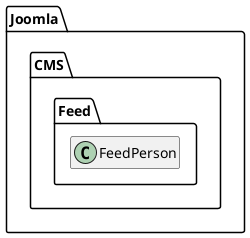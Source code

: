 @startuml
set namespaceSeparator \\
hide members
hide << alias >> circle

class Joomla\\CMS\\Feed\\FeedPerson
@enduml
